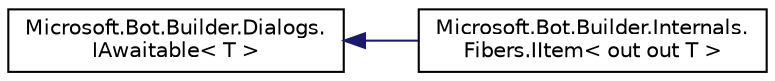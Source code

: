 digraph "Graphical Class Hierarchy"
{
  edge [fontname="Helvetica",fontsize="10",labelfontname="Helvetica",labelfontsize="10"];
  node [fontname="Helvetica",fontsize="10",shape=record];
  rankdir="LR";
  Node1 [label="Microsoft.Bot.Builder.Dialogs.\lIAwaitable\< T \>",height=0.2,width=0.4,color="black", fillcolor="white", style="filled",URL="$d9/d4e/interface_microsoft_1_1_bot_1_1_builder_1_1_dialogs_1_1_i_awaitable.html"];
  Node1 -> Node2 [dir="back",color="midnightblue",fontsize="10",style="solid",fontname="Helvetica"];
  Node2 [label="Microsoft.Bot.Builder.Internals.\lFibers.IItem\< out out T \>",height=0.2,width=0.4,color="black", fillcolor="white", style="filled",URL="$d9/d6f/interface_microsoft_1_1_bot_1_1_builder_1_1_internals_1_1_fibers_1_1_i_item.html"];
}
